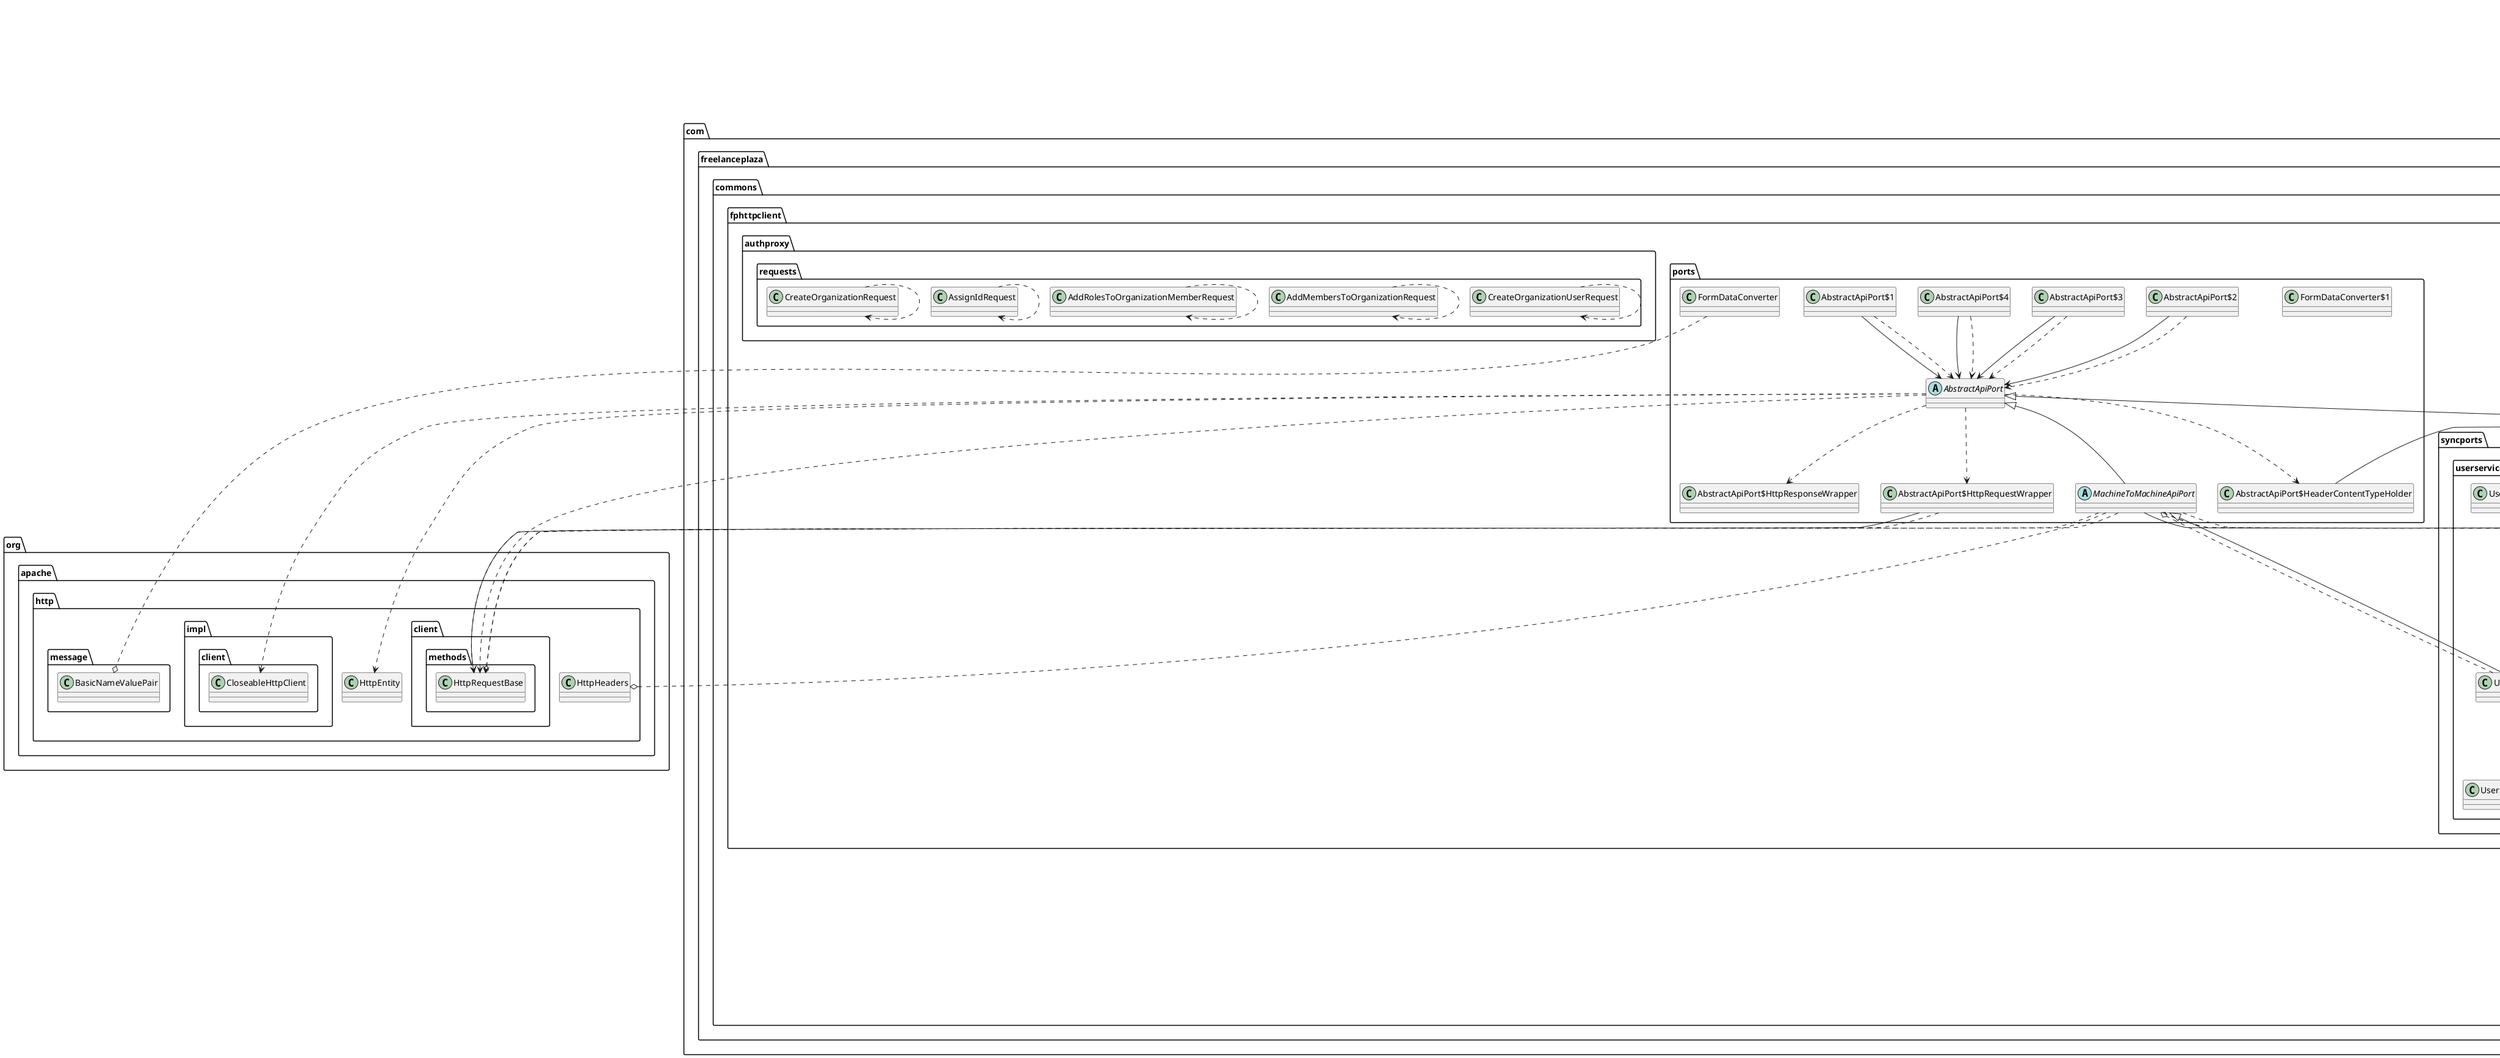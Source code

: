 @startuml
'https://plantuml.com/class-diagram

' GENERATE CLASS DIAGRAM ===========
' Generator       : it.brunasti.java.diagrammer.ClassDiagrammer
' Path            : [/Users/paolo/Work/Tadaah/fp-backend-commons/fp-http-client/build/classes/java/main]
' Java Files Path : [/Users/paolo/Work/Tadaah/fp-backend-commons/fp-http-client/src/main/java/]
' Configuration   : [/Users/paolo/IdeaProjects/mine/java-diagrammer/temp/tadaah/config.json]
' Generated at    : Fri Jan 17 13:52:33 CET 2025



' CLASSES =======
class com.freelanceplaza.commons.fphttpclient.tokenhandlers.cache.MapTokenCache
class com.freelanceplaza.commons.fphttpclient.okta.Auth0Organization
class com.freelanceplaza.commons.fphttpclient.ports.AbstractApiPort$HeaderContentTypeHolder
class com.freelanceplaza.commons.fphttpclient.authproxy.requests.CreateOrganizationUserRequest
class com.freelanceplaza.commons.fphttpclient.authproxy.requests.AddMembersToOrganizationRequest
class com.freelanceplaza.commons.fphttpclient.authproxy.requests.AddRolesToOrganizationMemberRequest
class com.freelanceplaza.commons.fphttpclient.authproxy.requests.AssignIdRequest
class com.freelanceplaza.commons.fphttpclient.syncports.userservicesync.UserServiceSyncPortConfig
class com.freelanceplaza.commons.fphttpclient.ports.FormDataConverter$1
class com.freelanceplaza.commons.fphttpclient.ports.AbstractApiPort$2
class com.freelanceplaza.commons.fphttpclient.ports.AbstractApiPort$3
class com.freelanceplaza.commons.fphttpclient.tokenhandlers.ClientCredentialsTokenHandler$ClientCredentialsTokenHandlerBuilder
class com.freelanceplaza.commons.fphttpclient.ports.AbstractApiPort$4
class com.freelanceplaza.commons.fphttpclient.okta.Auth0UserDetails$Metadata
class com.freelanceplaza.commons.fphttpclient.tokenhandlers.ClientCredentialsTokenHandler
class com.freelanceplaza.commons.fphttpclient.ports.AbstractApiPort$1
class com.freelanceplaza.commons.fphttpclient.tokenhandlers.cache.RedisTokenCache
class com.freelanceplaza.commons.fphttpclient.syncports.userservicesync.UserServiceSyncPort$1
class com.freelanceplaza.commons.fphttpclient.okta.Auth0UserDetails$Identity
class com.freelanceplaza.commons.fphttpclient.syncports.userservicesync.Request
class com.freelanceplaza.commons.fphttpclient.okta.OktaAuthPort$1
class com.freelanceplaza.commons.fphttpclient.okta.Auth0UserDetails
class com.freelanceplaza.commons.fphttpclient.okta.OktaAuthPort
abstract com.freelanceplaza.commons.fphttpclient.ports.AbstractApiPort
abstract com.freelanceplaza.commons.fphttpclient.ports.MachineToMachineApiPort
class com.freelanceplaza.commons.fphttpclient.okta.Auth0Organization$EnabledConnection
interface com.freelanceplaza.commons.fphttpclient.okta.OktaAuthPortRoutes
class com.freelanceplaza.commons.fphttpclient.authproxy.requests.CreateOrganizationRequest
class com.freelanceplaza.commons.fphttpclient.okta.Auth0Role
class com.freelanceplaza.commons.fphttpclient.okta.Auth0Organization$Connection
class com.freelanceplaza.commons.fphttpclient.tokenhandlers.cache.MapTokenCache$CacheObject
class com.freelanceplaza.commons.fphttpclient.ports.FormDataConverter
class com.freelanceplaza.commons.fphttpclient.ports.AbstractApiPort$HttpResponseWrapper
class com.freelanceplaza.commons.fphttpclient.syncports.userservicesync.Response
class com.freelanceplaza.commons.fphttpclient.syncports.userservicesync.UserServiceSyncPort
class com.freelanceplaza.commons.fphttpclient.ports.AbstractApiPort$HttpRequestWrapper
class com.freelanceplaza.commons.fphttpclient.okta.AccessToken
class com.freelanceplaza.commons.fphttpclient.exceptions.HttpClientException

' INHERITANCES =======
java.lang.Record <|-- com.freelanceplaza.commons.fphttpclient.ports.AbstractApiPort$HeaderContentTypeHolder
com.freelanceplaza.commons.fphttpclient.ports.AbstractApiPort <|-- com.freelanceplaza.commons.fphttpclient.okta.OktaAuthPort
com.freelanceplaza.commons.fphttpclient.ports.AbstractApiPort <|-- com.freelanceplaza.commons.fphttpclient.ports.MachineToMachineApiPort
java.lang.Record <|-- com.freelanceplaza.commons.fphttpclient.tokenhandlers.cache.MapTokenCache$CacheObject
com.freelanceplaza.commons.fphttpclient.ports.MachineToMachineApiPort <|-- com.freelanceplaza.commons.fphttpclient.syncports.userservicesync.UserServiceSyncPort
java.lang.RuntimeException <|-- com.freelanceplaza.commons.fphttpclient.exceptions.HttpClientException

' IMPLEMENT INTERFACE =======

' FIELDS =======
com.freelanceplaza.commons.fphttpclient.syncports.userservicesync.UserServiceSyncPortConfig --> com.freelanceplaza.commons.fpcommons.httpclient.TokenHandler
com.freelanceplaza.commons.fphttpclient.ports.AbstractApiPort$2 --> com.freelanceplaza.commons.fphttpclient.ports.AbstractApiPort
com.freelanceplaza.commons.fphttpclient.ports.AbstractApiPort$3 --> com.freelanceplaza.commons.fphttpclient.ports.AbstractApiPort
com.freelanceplaza.commons.fphttpclient.tokenhandlers.ClientCredentialsTokenHandler$ClientCredentialsTokenHandlerBuilder --> com.freelanceplaza.commons.fphttpclient.okta.OktaAuthPort
com.freelanceplaza.commons.fphttpclient.tokenhandlers.ClientCredentialsTokenHandler$ClientCredentialsTokenHandlerBuilder --> com.freelanceplaza.commons.fpcommons.caching.TokenCache
com.freelanceplaza.commons.fphttpclient.ports.AbstractApiPort$4 --> com.freelanceplaza.commons.fphttpclient.ports.AbstractApiPort
com.freelanceplaza.commons.fphttpclient.tokenhandlers.ClientCredentialsTokenHandler --> com.freelanceplaza.commons.fphttpclient.okta.OktaAuthPort
com.freelanceplaza.commons.fphttpclient.tokenhandlers.ClientCredentialsTokenHandler --> com.freelanceplaza.commons.fpcommons.caching.TokenCache
com.freelanceplaza.commons.fphttpclient.ports.AbstractApiPort$1 --> com.freelanceplaza.commons.fphttpclient.ports.AbstractApiPort
com.freelanceplaza.commons.fphttpclient.tokenhandlers.cache.RedisTokenCache --> com.freelanceplaza.commons.fpcommons.caching.JedisPoolWrapper
com.freelanceplaza.commons.fphttpclient.syncports.userservicesync.UserServiceSyncPort$1 --> com.freelanceplaza.commons.fphttpclient.syncports.userservicesync.UserServiceSyncPort
com.freelanceplaza.commons.fphttpclient.okta.OktaAuthPort$1 --> com.freelanceplaza.commons.fphttpclient.okta.OktaAuthPort
com.freelanceplaza.commons.fphttpclient.okta.Auth0UserDetails --> com.freelanceplaza.commons.fphttpclient.okta.Auth0UserDetails$Metadata
com.freelanceplaza.commons.fphttpclient.okta.Auth0UserDetails --> com.freelanceplaza.commons.fphttpclient.okta.Auth0UserDetails$Metadata
com.freelanceplaza.commons.fphttpclient.ports.MachineToMachineApiPort --> com.freelanceplaza.commons.fpcommons.httpclient.TokenHandler
com.freelanceplaza.commons.fphttpclient.okta.Auth0Organization$EnabledConnection --> com.freelanceplaza.commons.fphttpclient.okta.Auth0Organization$Connection
com.freelanceplaza.commons.fphttpclient.syncports.userservicesync.UserServiceSyncPort --> com.freelanceplaza.commons.fphttpclient.syncports.userservicesync.UserServiceSyncPortConfig
com.freelanceplaza.commons.fphttpclient.ports.AbstractApiPort$HttpRequestWrapper --> org.apache.http.client.methods.HttpRequestBase

' USES =======
com.freelanceplaza.commons.fphttpclient.okta.Auth0Organization ..> com.freelanceplaza.commons.fphttpclient.okta.Auth0Organization
com.freelanceplaza.commons.fphttpclient.authproxy.requests.CreateOrganizationUserRequest ..> com.freelanceplaza.commons.fphttpclient.authproxy.requests.CreateOrganizationUserRequest
com.freelanceplaza.commons.fphttpclient.authproxy.requests.AddMembersToOrganizationRequest ..> com.freelanceplaza.commons.fphttpclient.authproxy.requests.AddMembersToOrganizationRequest
com.freelanceplaza.commons.fphttpclient.authproxy.requests.AddRolesToOrganizationMemberRequest ..> com.freelanceplaza.commons.fphttpclient.authproxy.requests.AddRolesToOrganizationMemberRequest
com.freelanceplaza.commons.fphttpclient.authproxy.requests.AssignIdRequest ..> com.freelanceplaza.commons.fphttpclient.authproxy.requests.AssignIdRequest
com.freelanceplaza.commons.fphttpclient.syncports.userservicesync.UserServiceSyncPortConfig ..> com.freelanceplaza.commons.fpcommons.httpclient.TokenHandler
com.freelanceplaza.commons.fphttpclient.ports.AbstractApiPort$2 ..> com.freelanceplaza.commons.fphttpclient.ports.AbstractApiPort
com.freelanceplaza.commons.fphttpclient.ports.AbstractApiPort$3 ..> com.freelanceplaza.commons.fphttpclient.ports.AbstractApiPort
com.freelanceplaza.commons.fphttpclient.tokenhandlers.ClientCredentialsTokenHandler$ClientCredentialsTokenHandlerBuilder ..> com.freelanceplaza.commons.fphttpclient.tokenhandlers.ClientCredentialsTokenHandler$ClientCredentialsTokenHandlerBuilder
com.freelanceplaza.commons.fphttpclient.tokenhandlers.ClientCredentialsTokenHandler$ClientCredentialsTokenHandlerBuilder ..> com.freelanceplaza.commons.fphttpclient.okta.OktaAuthPort
com.freelanceplaza.commons.fphttpclient.tokenhandlers.ClientCredentialsTokenHandler$ClientCredentialsTokenHandlerBuilder ..> com.freelanceplaza.commons.fpcommons.caching.TokenCache
com.freelanceplaza.commons.fphttpclient.tokenhandlers.ClientCredentialsTokenHandler$ClientCredentialsTokenHandlerBuilder ..> com.freelanceplaza.commons.fphttpclient.tokenhandlers.ClientCredentialsTokenHandler
com.freelanceplaza.commons.fphttpclient.ports.AbstractApiPort$4 ..> com.freelanceplaza.commons.fphttpclient.ports.AbstractApiPort
com.freelanceplaza.commons.fphttpclient.okta.Auth0UserDetails$Metadata ..> com.freelanceplaza.commons.fphttpclient.okta.Auth0UserDetails$Metadata
com.freelanceplaza.commons.fphttpclient.tokenhandlers.ClientCredentialsTokenHandler ..> com.freelanceplaza.commons.fphttpclient.tokenhandlers.ClientCredentialsTokenHandler$ClientCredentialsTokenHandlerBuilder
com.freelanceplaza.commons.fphttpclient.tokenhandlers.ClientCredentialsTokenHandler ..> com.freelanceplaza.commons.fphttpclient.okta.OktaAuthPort
com.freelanceplaza.commons.fphttpclient.tokenhandlers.ClientCredentialsTokenHandler ..> com.freelanceplaza.commons.fpcommons.caching.TokenCache
com.freelanceplaza.commons.fphttpclient.ports.AbstractApiPort$1 ..> com.freelanceplaza.commons.fphttpclient.ports.AbstractApiPort
com.freelanceplaza.commons.fphttpclient.tokenhandlers.cache.RedisTokenCache ..> com.freelanceplaza.commons.fpcommons.caching.JedisPoolWrapper
com.freelanceplaza.commons.fphttpclient.syncports.userservicesync.UserServiceSyncPort$1 ..> com.freelanceplaza.commons.fphttpclient.syncports.userservicesync.UserServiceSyncPort
com.freelanceplaza.commons.fphttpclient.okta.Auth0UserDetails$Identity ..> com.freelanceplaza.commons.fphttpclient.okta.Auth0UserDetails$Identity
com.freelanceplaza.commons.fphttpclient.syncports.userservicesync.Request ..> com.freelanceplaza.commons.fphttpclient.syncports.userservicesync.Request
com.freelanceplaza.commons.fphttpclient.okta.OktaAuthPort$1 ..> com.freelanceplaza.commons.fphttpclient.okta.OktaAuthPort
com.freelanceplaza.commons.fphttpclient.okta.Auth0UserDetails ..> com.freelanceplaza.commons.fphttpclient.okta.Auth0UserDetails$Metadata
com.freelanceplaza.commons.fphttpclient.okta.Auth0UserDetails ..> com.freelanceplaza.commons.fphttpclient.okta.Auth0UserDetails
com.freelanceplaza.commons.fphttpclient.okta.OktaAuthPort ..> com.freelanceplaza.commons.fphttpclient.okta.AccessToken
com.freelanceplaza.commons.fphttpclient.ports.AbstractApiPort ..> org.apache.http.HttpEntity
com.freelanceplaza.commons.fphttpclient.ports.AbstractApiPort ..> org.apache.http.client.methods.HttpRequestBase
com.freelanceplaza.commons.fphttpclient.ports.AbstractApiPort ..> org.apache.http.impl.client.CloseableHttpClient
com.freelanceplaza.commons.fphttpclient.ports.AbstractApiPort ..> com.freelanceplaza.commons.fphttpclient.ports.AbstractApiPort$HeaderContentTypeHolder
com.freelanceplaza.commons.fphttpclient.ports.AbstractApiPort ..> com.freelanceplaza.commons.fphttpclient.ports.AbstractApiPort$HttpRequestWrapper
com.freelanceplaza.commons.fphttpclient.ports.AbstractApiPort ..> com.freelanceplaza.commons.fphttpclient.ports.AbstractApiPort$HttpResponseWrapper
com.freelanceplaza.commons.fphttpclient.ports.MachineToMachineApiPort ..> com.freelanceplaza.commons.fpcommons.httpclient.TokenHandler
com.freelanceplaza.commons.fphttpclient.ports.MachineToMachineApiPort ..> org.apache.http.client.methods.HttpRequestBase
com.freelanceplaza.commons.fphttpclient.okta.Auth0Organization$EnabledConnection ..> com.freelanceplaza.commons.fphttpclient.okta.Auth0Organization$Connection
com.freelanceplaza.commons.fphttpclient.okta.Auth0Organization$EnabledConnection ..> com.freelanceplaza.commons.fphttpclient.okta.Auth0Organization$EnabledConnection
com.freelanceplaza.commons.fphttpclient.authproxy.requests.CreateOrganizationRequest ..> com.freelanceplaza.commons.fphttpclient.authproxy.requests.CreateOrganizationRequest
com.freelanceplaza.commons.fphttpclient.okta.Auth0Role ..> com.freelanceplaza.commons.fphttpclient.okta.Auth0Role
com.freelanceplaza.commons.fphttpclient.okta.Auth0Organization$Connection ..> com.freelanceplaza.commons.fphttpclient.okta.Auth0Organization$Connection
com.freelanceplaza.commons.fphttpclient.syncports.userservicesync.Response ..> com.freelanceplaza.commons.fphttpclient.syncports.userservicesync.Response
com.freelanceplaza.commons.fphttpclient.syncports.userservicesync.UserServiceSyncPort ..> com.freelanceplaza.commons.fphttpclient.syncports.userservicesync.UserServiceSyncPortConfig
com.freelanceplaza.commons.fphttpclient.syncports.userservicesync.UserServiceSyncPort ..> com.freelanceplaza.commons.fphttpclient.syncports.userservicesync.Response
com.freelanceplaza.commons.fphttpclient.syncports.userservicesync.UserServiceSyncPort ..> com.freelanceplaza.commons.fphttpclient.syncports.userservicesync.Request
com.freelanceplaza.commons.fphttpclient.ports.AbstractApiPort$HttpRequestWrapper ..> org.apache.http.client.methods.HttpRequestBase
com.freelanceplaza.commons.fphttpclient.okta.AccessToken ..> com.freelanceplaza.commons.fphttpclient.okta.AccessToken

' IMPORTS =======
' Java Files Path : /Users/paolo/Work/Tadaah/fp-backend-commons/fp-http-client/src/main/java/
' com.freelanceplaza.commons.fphttpclient.tokenhandlers.cache.MapTokenCache
com.freelanceplaza.commons.fphttpclient.tokenhandlers.cache.MapTokenCache ..o com.freelanceplaza.commons.fpcommons.caching.TokenCache

' com.freelanceplaza.commons.fphttpclient.okta.Auth0Organization

' com.freelanceplaza.commons.fphttpclient.ports.AbstractApiPort$HeaderContentTypeHolder

' com.freelanceplaza.commons.fphttpclient.authproxy.requests.CreateOrganizationUserRequest

' com.freelanceplaza.commons.fphttpclient.authproxy.requests.AddMembersToOrganizationRequest

' com.freelanceplaza.commons.fphttpclient.authproxy.requests.AddRolesToOrganizationMemberRequest

' com.freelanceplaza.commons.fphttpclient.authproxy.requests.AssignIdRequest

' com.freelanceplaza.commons.fphttpclient.syncports.userservicesync.UserServiceSyncPortConfig
com.freelanceplaza.commons.fphttpclient.syncports.userservicesync.UserServiceSyncPortConfig ..o com.freelanceplaza.commons.fpcommons.httpclient.TokenHandler

' com.freelanceplaza.commons.fphttpclient.ports.FormDataConverter$1

' com.freelanceplaza.commons.fphttpclient.ports.AbstractApiPort$2

' com.freelanceplaza.commons.fphttpclient.ports.AbstractApiPort$3

' com.freelanceplaza.commons.fphttpclient.tokenhandlers.ClientCredentialsTokenHandler$ClientCredentialsTokenHandlerBuilder

' com.freelanceplaza.commons.fphttpclient.ports.AbstractApiPort$4

' com.freelanceplaza.commons.fphttpclient.okta.Auth0UserDetails$Metadata

' com.freelanceplaza.commons.fphttpclient.tokenhandlers.ClientCredentialsTokenHandler
com.freelanceplaza.commons.fphttpclient.tokenhandlers.ClientCredentialsTokenHandler ..o com.freelanceplaza.commons.fpcommons.httpclient.TokenHandler
com.freelanceplaza.commons.fphttpclient.tokenhandlers.ClientCredentialsTokenHandler ..o com.freelanceplaza.commons.fpcommons.caching.TokenCache
com.freelanceplaza.commons.fphttpclient.tokenhandlers.ClientCredentialsTokenHandler ..o com.freelanceplaza.commons.fphttpclient.okta.OktaAuthPort

' com.freelanceplaza.commons.fphttpclient.ports.AbstractApiPort$1

' com.freelanceplaza.commons.fphttpclient.tokenhandlers.cache.RedisTokenCache
com.freelanceplaza.commons.fphttpclient.tokenhandlers.cache.RedisTokenCache ..o com.freelanceplaza.commons.fpcommons.caching.TokenCache
com.freelanceplaza.commons.fphttpclient.tokenhandlers.cache.RedisTokenCache ..o com.freelanceplaza.commons.fpcommons.caching.JedisPoolWrapper

' com.freelanceplaza.commons.fphttpclient.syncports.userservicesync.UserServiceSyncPort$1

' com.freelanceplaza.commons.fphttpclient.okta.Auth0UserDetails$Identity

' com.freelanceplaza.commons.fphttpclient.syncports.userservicesync.Request

' com.freelanceplaza.commons.fphttpclient.okta.OktaAuthPort$1

' com.freelanceplaza.commons.fphttpclient.okta.Auth0UserDetails

' com.freelanceplaza.commons.fphttpclient.okta.OktaAuthPort

' com.freelanceplaza.commons.fphttpclient.ports.AbstractApiPort

' com.freelanceplaza.commons.fphttpclient.ports.MachineToMachineApiPort
com.freelanceplaza.commons.fphttpclient.ports.MachineToMachineApiPort ..o com.freelanceplaza.commons.fpcommons.httpclient.TokenHandler
com.freelanceplaza.commons.fphttpclient.ports.MachineToMachineApiPort ..o org.apache.http.client.methods.HttpRequestBase
com.freelanceplaza.commons.fphttpclient.ports.MachineToMachineApiPort ..o com.freelanceplaza.commons.fphttpclient.exceptions.HttpClientException
com.freelanceplaza.commons.fphttpclient.ports.MachineToMachineApiPort ..o org.apache.http.HttpHeaders

' com.freelanceplaza.commons.fphttpclient.okta.Auth0Organization$EnabledConnection

' com.freelanceplaza.commons.fphttpclient.okta.OktaAuthPortRoutes

' com.freelanceplaza.commons.fphttpclient.authproxy.requests.CreateOrganizationRequest

' com.freelanceplaza.commons.fphttpclient.okta.Auth0Role

' com.freelanceplaza.commons.fphttpclient.okta.Auth0Organization$Connection

' com.freelanceplaza.commons.fphttpclient.tokenhandlers.cache.MapTokenCache$CacheObject

' com.freelanceplaza.commons.fphttpclient.ports.FormDataConverter
com.freelanceplaza.commons.fphttpclient.ports.FormDataConverter ..o org.apache.http.message.BasicNameValuePair

' com.freelanceplaza.commons.fphttpclient.ports.AbstractApiPort$HttpResponseWrapper

' com.freelanceplaza.commons.fphttpclient.syncports.userservicesync.Response
com.freelanceplaza.commons.fphttpclient.syncports.userservicesync.Response ..o com.freelanceplaza.commons.fpcommons.sync.organizations.OrganizationSync
com.freelanceplaza.commons.fphttpclient.syncports.userservicesync.Response ..o com.freelanceplaza.commons.fpcommons.sync.users.UserSync
com.freelanceplaza.commons.fphttpclient.syncports.userservicesync.Response ..o com.freelanceplaza.commons.fpcommons.sync.locations.LocationSync

' com.freelanceplaza.commons.fphttpclient.syncports.userservicesync.UserServiceSyncPort
com.freelanceplaza.commons.fphttpclient.syncports.userservicesync.UserServiceSyncPort ..o com.freelanceplaza.commons.fphttpclient.ports.MachineToMachineApiPort

' com.freelanceplaza.commons.fphttpclient.ports.AbstractApiPort$HttpRequestWrapper

' com.freelanceplaza.commons.fphttpclient.okta.AccessToken

' com.freelanceplaza.commons.fphttpclient.exceptions.HttpClientException



@enduml
